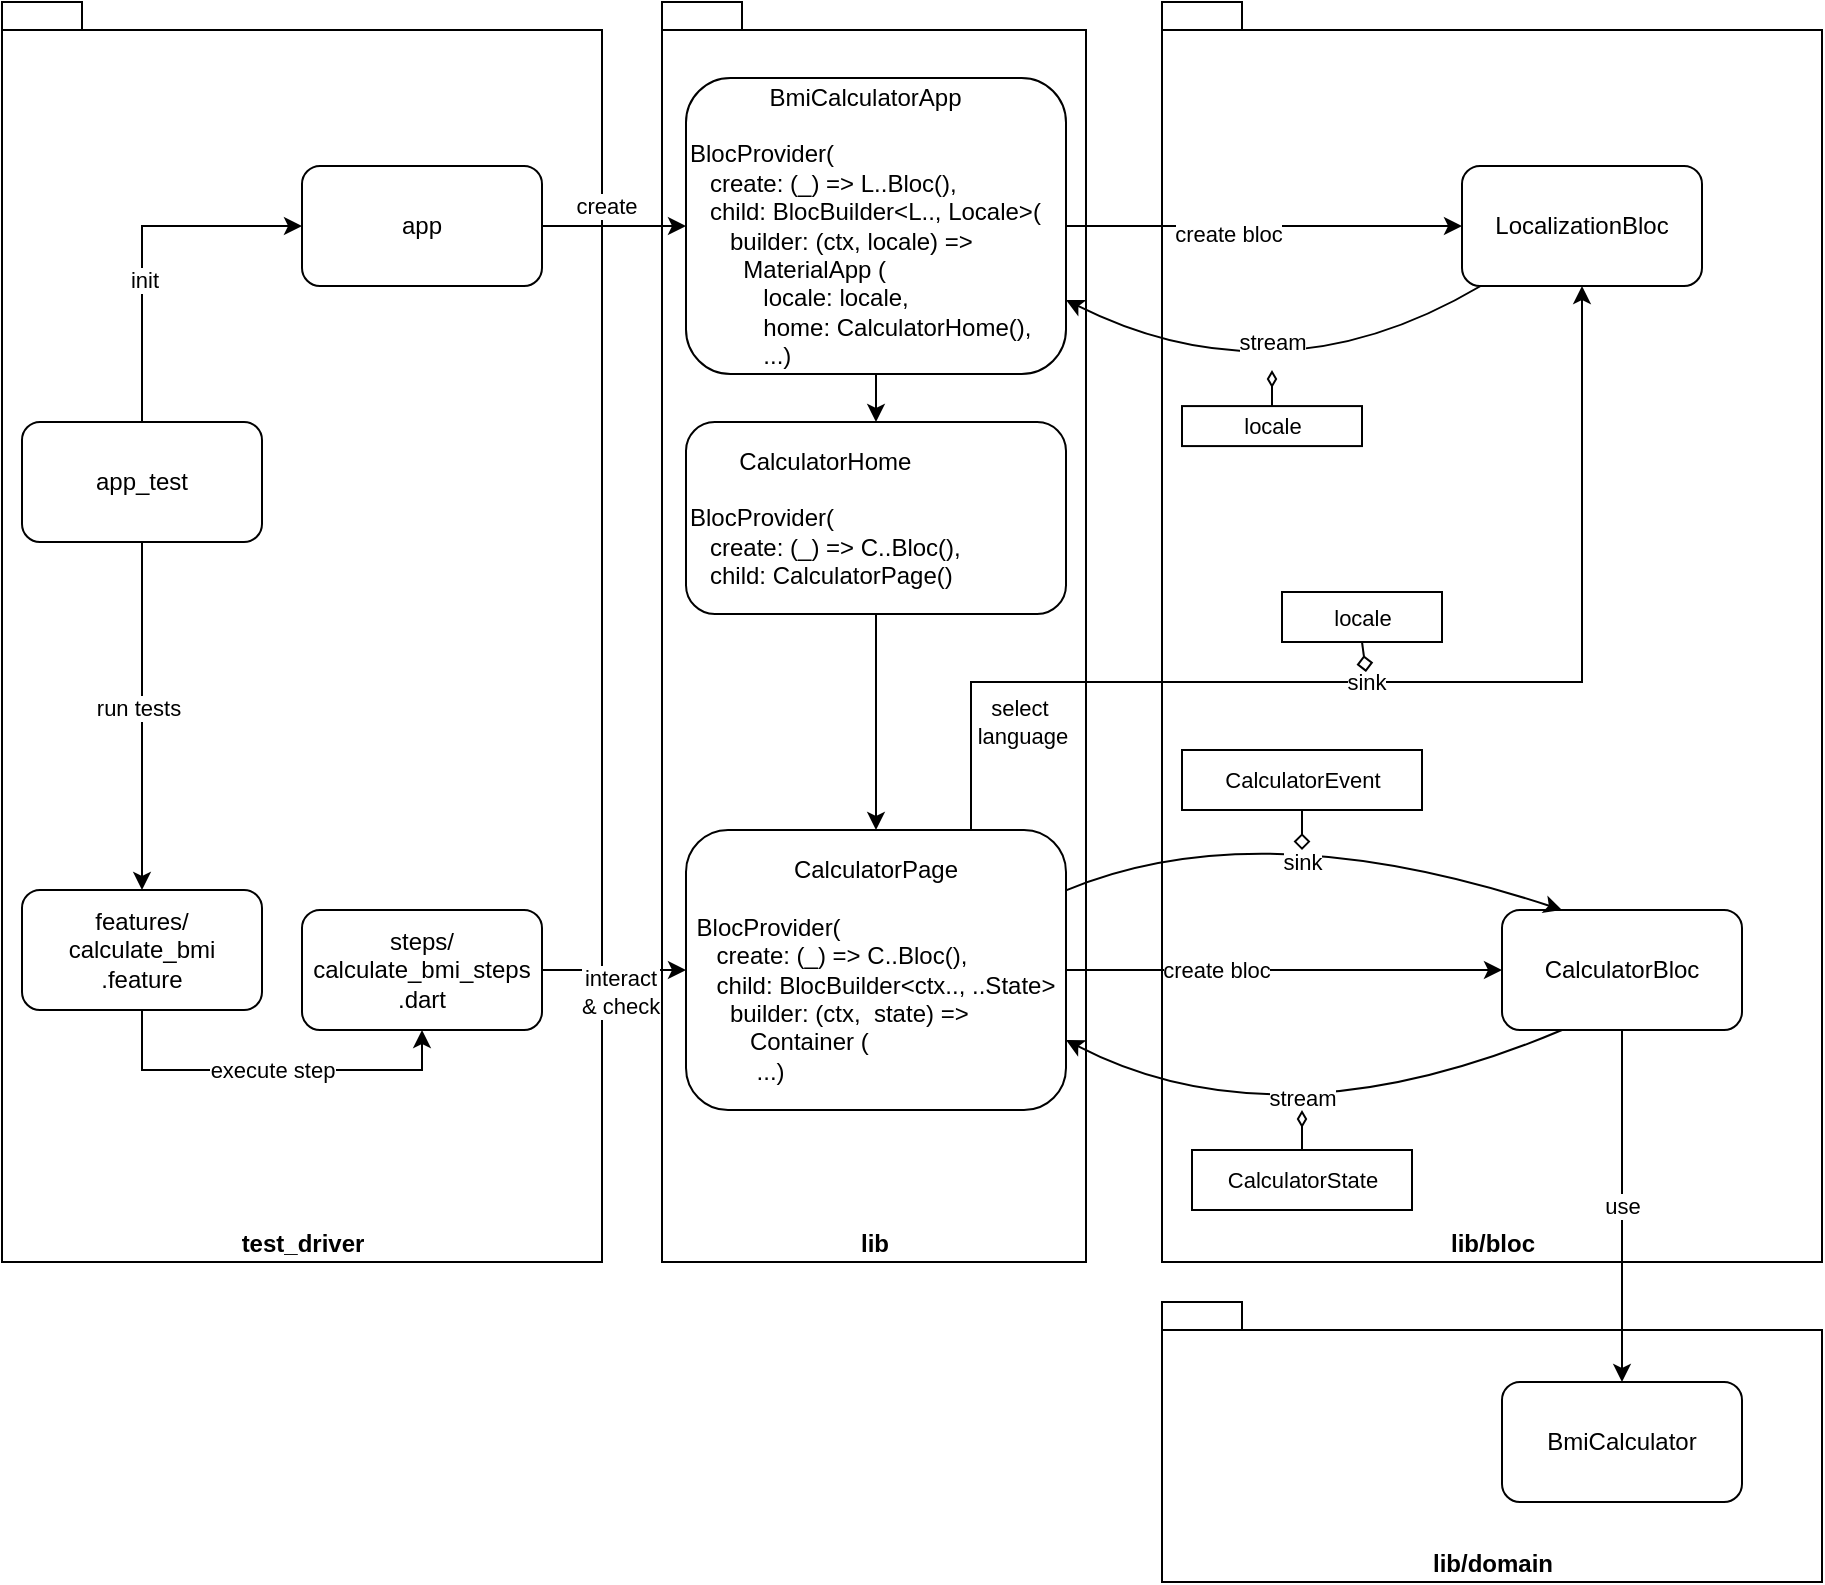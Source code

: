 <mxfile version="13.7.9" type="device"><diagram id="4DY9AL6dR4N06-fON3If" name="Page-1"><mxGraphModel dx="1092" dy="816" grid="1" gridSize="10" guides="1" tooltips="1" connect="1" arrows="1" fold="1" page="1" pageScale="1" pageWidth="827" pageHeight="1169" math="0" shadow="0"><root><mxCell id="0"/><mxCell id="1" parent="0"/><mxCell id="WTaM-rJuRC2N1R0aIPix-10" value="lib" style="shape=folder;fontStyle=1;spacingTop=10;tabWidth=40;tabHeight=14;tabPosition=left;html=1;verticalAlign=bottom;" parent="1" vertex="1"><mxGeometry x="340" width="212" height="630" as="geometry"/></mxCell><mxCell id="8uSKSbnsuFyCZDpR5Abw-17" value="lib/bloc" style="shape=folder;fontStyle=1;spacingTop=10;tabWidth=40;tabHeight=14;tabPosition=left;html=1;verticalAlign=bottom;" parent="1" vertex="1"><mxGeometry x="590" width="330" height="630" as="geometry"/></mxCell><mxCell id="8uSKSbnsuFyCZDpR5Abw-12" value="lib/domain" style="shape=folder;fontStyle=1;spacingTop=10;tabWidth=40;tabHeight=14;tabPosition=left;html=1;verticalAlign=bottom;" parent="1" vertex="1"><mxGeometry x="590" y="650" width="330" height="140" as="geometry"/></mxCell><mxCell id="9mBkomu9EdnXLgmtEmoX-10" value="create bloc" style="edgeStyle=orthogonalEdgeStyle;rounded=0;orthogonalLoop=1;jettySize=auto;html=1;exitX=1;exitY=0.5;exitDx=0;exitDy=0;" parent="1" source="8uSKSbnsuFyCZDpR5Abw-1" target="8uSKSbnsuFyCZDpR5Abw-2" edge="1"><mxGeometry x="-0.31" relative="1" as="geometry"><mxPoint x="538" y="420" as="sourcePoint"/><mxPoint as="offset"/></mxGeometry></mxCell><mxCell id="9mBkomu9EdnXLgmtEmoX-20" value="sink" style="edgeStyle=orthogonalEdgeStyle;rounded=0;orthogonalLoop=1;jettySize=auto;html=1;exitX=0.75;exitY=0;exitDx=0;exitDy=0;" parent="1" source="8uSKSbnsuFyCZDpR5Abw-1" target="9mBkomu9EdnXLgmtEmoX-11" edge="1"><mxGeometry x="-0.061" relative="1" as="geometry"><Array as="points"><mxPoint x="495" y="340"/><mxPoint x="800" y="340"/></Array><mxPoint as="offset"/></mxGeometry></mxCell><mxCell id="9mBkomu9EdnXLgmtEmoX-26" value="select&amp;nbsp;&lt;br&gt;language" style="edgeLabel;html=1;align=center;verticalAlign=middle;resizable=0;points=[];" parent="9mBkomu9EdnXLgmtEmoX-20" vertex="1" connectable="0"><mxGeometry x="-0.813" y="-2" relative="1" as="geometry"><mxPoint x="23.5" as="offset"/></mxGeometry></mxCell><mxCell id="8uSKSbnsuFyCZDpR5Abw-1" value="&lt;div&gt;&lt;span&gt;CalculatorPage&lt;/span&gt;&lt;/div&gt;&lt;div style=&quot;text-align: left&quot;&gt;&lt;br&gt;&lt;/div&gt;&lt;div style=&quot;text-align: left&quot;&gt;BlocProvider(&lt;/div&gt;&lt;div style=&quot;text-align: left&quot;&gt;&amp;nbsp; &amp;nbsp;create: (_) =&amp;gt; C..Bloc(),&lt;br&gt;&lt;/div&gt;&lt;div style=&quot;text-align: left&quot;&gt;&lt;span&gt;&amp;nbsp; &amp;nbsp;child:&amp;nbsp;&lt;/span&gt;BlocBuilder&amp;lt;ctx.., ..State&amp;gt;&lt;/div&gt;&lt;div style=&quot;text-align: left&quot;&gt;&amp;nbsp; &amp;nbsp; &amp;nbsp;builder: (ctx,&amp;nbsp; state) =&amp;gt;&lt;/div&gt;&lt;div style=&quot;text-align: left&quot;&gt;&amp;nbsp; &amp;nbsp; &amp;nbsp; &amp;nbsp; Container (&lt;/div&gt;&lt;div style=&quot;text-align: left&quot;&gt;&lt;span&gt;&amp;nbsp; &amp;nbsp; &amp;nbsp; &amp;nbsp; &amp;nbsp;...)&lt;/span&gt;&lt;br&gt;&lt;/div&gt;" style="rounded=1;whiteSpace=wrap;html=1;" parent="1" vertex="1"><mxGeometry x="352" y="414" width="190" height="140" as="geometry"/></mxCell><mxCell id="8uSKSbnsuFyCZDpR5Abw-2" value="CalculatorBloc" style="rounded=1;whiteSpace=wrap;html=1;" parent="1" vertex="1"><mxGeometry x="760" y="454" width="120" height="60" as="geometry"/></mxCell><mxCell id="8uSKSbnsuFyCZDpR5Abw-3" value="" style="curved=1;endArrow=classic;html=1;entryX=0.25;entryY=0;entryDx=0;entryDy=0;" parent="1" source="8uSKSbnsuFyCZDpR5Abw-1" target="8uSKSbnsuFyCZDpR5Abw-2" edge="1"><mxGeometry width="50" height="50" relative="1" as="geometry"><mxPoint x="538" y="449.714" as="sourcePoint"/><mxPoint x="778" y="404" as="targetPoint"/><Array as="points"><mxPoint x="638" y="404"/></Array></mxGeometry></mxCell><mxCell id="8uSKSbnsuFyCZDpR5Abw-14" value="sink" style="edgeLabel;html=1;align=center;verticalAlign=middle;resizable=0;points=[];" parent="8uSKSbnsuFyCZDpR5Abw-3" vertex="1" connectable="0"><mxGeometry x="-0.124" y="-19" relative="1" as="geometry"><mxPoint x="16.61" y="4.23" as="offset"/></mxGeometry></mxCell><mxCell id="8uSKSbnsuFyCZDpR5Abw-5" value="" style="curved=1;endArrow=classic;html=1;exitX=0.25;exitY=1;exitDx=0;exitDy=0;entryX=1;entryY=0.75;entryDx=0;entryDy=0;" parent="1" source="8uSKSbnsuFyCZDpR5Abw-2" target="8uSKSbnsuFyCZDpR5Abw-1" edge="1"><mxGeometry width="50" height="50" relative="1" as="geometry"><mxPoint x="628" y="634" as="sourcePoint"/><mxPoint x="530" y="514" as="targetPoint"/><Array as="points"><mxPoint x="648" y="574"/></Array></mxGeometry></mxCell><mxCell id="8uSKSbnsuFyCZDpR5Abw-15" value="stream" style="edgeLabel;html=1;align=center;verticalAlign=middle;resizable=0;points=[];" parent="8uSKSbnsuFyCZDpR5Abw-5" vertex="1" connectable="0"><mxGeometry x="0.066" y="-25" relative="1" as="geometry"><mxPoint x="14.22" as="offset"/></mxGeometry></mxCell><mxCell id="8uSKSbnsuFyCZDpR5Abw-7" value="BmiCalculator" style="rounded=1;whiteSpace=wrap;html=1;" parent="1" vertex="1"><mxGeometry x="760" y="690" width="120" height="60" as="geometry"/></mxCell><mxCell id="8uSKSbnsuFyCZDpR5Abw-9" value="use" style="curved=1;endArrow=classic;html=1;entryX=0.5;entryY=0;entryDx=0;entryDy=0;exitX=0.5;exitY=1;exitDx=0;exitDy=0;" parent="1" source="8uSKSbnsuFyCZDpR5Abw-2" target="8uSKSbnsuFyCZDpR5Abw-7" edge="1"><mxGeometry width="50" height="50" relative="1" as="geometry"><mxPoint x="820" y="350" as="sourcePoint"/><mxPoint x="780" y="530" as="targetPoint"/><Array as="points"/></mxGeometry></mxCell><mxCell id="8uSKSbnsuFyCZDpR5Abw-18" value="&lt;span style=&quot;font-size: 11px ; background-color: rgb(255 , 255 , 255)&quot;&gt;CalculatorEvent&lt;/span&gt;" style="html=1;" parent="1" vertex="1"><mxGeometry x="600" y="374" width="120" height="30" as="geometry"/></mxCell><mxCell id="8uSKSbnsuFyCZDpR5Abw-19" value="&lt;span style=&quot;font-size: 11px ; background-color: rgb(255 , 255 , 255)&quot;&gt;CalculatorState&lt;/span&gt;" style="html=1;" parent="1" vertex="1"><mxGeometry x="605" y="574" width="110" height="30" as="geometry"/></mxCell><mxCell id="8uSKSbnsuFyCZDpR5Abw-22" value="" style="endArrow=none;endFill=0;endSize=12;html=1;entryX=0.5;entryY=1;entryDx=0;entryDy=0;startArrow=diamond;startFill=0;" parent="1" target="8uSKSbnsuFyCZDpR5Abw-18" edge="1"><mxGeometry width="160" relative="1" as="geometry"><mxPoint x="660" y="424" as="sourcePoint"/><mxPoint x="810" y="424" as="targetPoint"/></mxGeometry></mxCell><mxCell id="8uSKSbnsuFyCZDpR5Abw-23" value="" style="endArrow=none;endFill=0;endSize=12;html=1;entryX=0.5;entryY=0;entryDx=0;entryDy=0;startArrow=diamondThin;startFill=0;" parent="1" target="8uSKSbnsuFyCZDpR5Abw-19" edge="1"><mxGeometry width="160" relative="1" as="geometry"><mxPoint x="660" y="554" as="sourcePoint"/><mxPoint x="655" y="404" as="targetPoint"/></mxGeometry></mxCell><mxCell id="WTaM-rJuRC2N1R0aIPix-15" value="test_driver" style="shape=folder;fontStyle=1;spacingTop=10;tabWidth=40;tabHeight=14;tabPosition=left;html=1;verticalAlign=bottom;" parent="1" vertex="1"><mxGeometry x="10" width="300" height="630" as="geometry"/></mxCell><mxCell id="WTaM-rJuRC2N1R0aIPix-16" value="app" style="rounded=1;whiteSpace=wrap;html=1;" parent="1" vertex="1"><mxGeometry x="160" y="82" width="120" height="60" as="geometry"/></mxCell><mxCell id="WTaM-rJuRC2N1R0aIPix-17" value="" style="curved=1;endArrow=classic;html=1;exitX=1;exitY=0.5;exitDx=0;exitDy=0;entryX=0;entryY=0.5;entryDx=0;entryDy=0;" parent="1" source="WTaM-rJuRC2N1R0aIPix-16" target="WTaM-rJuRC2N1R0aIPix-19" edge="1"><mxGeometry width="50" height="50" relative="1" as="geometry"><mxPoint x="430" y="192" as="sourcePoint"/><mxPoint x="750" y="192" as="targetPoint"/></mxGeometry></mxCell><mxCell id="WTaM-rJuRC2N1R0aIPix-18" value="create" style="edgeLabel;html=1;align=center;verticalAlign=middle;resizable=0;points=[];" parent="WTaM-rJuRC2N1R0aIPix-17" vertex="1" connectable="0"><mxGeometry x="-0.124" y="-19" relative="1" as="geometry"><mxPoint y="-29" as="offset"/></mxGeometry></mxCell><mxCell id="9mBkomu9EdnXLgmtEmoX-12" style="edgeStyle=orthogonalEdgeStyle;rounded=0;orthogonalLoop=1;jettySize=auto;html=1;exitX=1;exitY=0.5;exitDx=0;exitDy=0;entryX=0;entryY=0.5;entryDx=0;entryDy=0;" parent="1" source="WTaM-rJuRC2N1R0aIPix-19" target="9mBkomu9EdnXLgmtEmoX-11" edge="1"><mxGeometry relative="1" as="geometry"><mxPoint x="538" y="112" as="sourcePoint"/></mxGeometry></mxCell><mxCell id="9mBkomu9EdnXLgmtEmoX-13" value="create bloc" style="edgeLabel;html=1;align=center;verticalAlign=middle;resizable=0;points=[];" parent="9mBkomu9EdnXLgmtEmoX-12" vertex="1" connectable="0"><mxGeometry x="-0.189" y="-4" relative="1" as="geometry"><mxPoint as="offset"/></mxGeometry></mxCell><mxCell id="WTaM-rJuRC2N1R0aIPix-19" value="&lt;div style=&quot;text-align: center&quot;&gt;BmiCalculatorApp&lt;/div&gt;&lt;div&gt;&lt;br&gt;BlocProvider(&lt;/div&gt;&lt;div&gt;&amp;nbsp; &amp;nbsp;create: (_) =&amp;gt; L..Bloc(),&lt;br&gt;&amp;nbsp; &amp;nbsp;child:&amp;nbsp;&lt;span&gt;BlocBuilder&amp;lt;L.., Locale&amp;gt;(&lt;/span&gt;&lt;/div&gt;&lt;div&gt;&amp;nbsp; &amp;nbsp; &amp;nbsp; builder: (ctx, locale) =&amp;gt;&lt;/div&gt;&lt;div&gt;&amp;nbsp; &amp;nbsp; &amp;nbsp; &amp;nbsp; MaterialApp (&lt;/div&gt;&lt;div&gt;&amp;nbsp; &amp;nbsp; &amp;nbsp; &amp;nbsp; &amp;nbsp; &amp;nbsp;locale: locale,&lt;/div&gt;&lt;div&gt;&amp;nbsp; &amp;nbsp; &amp;nbsp; &amp;nbsp; &amp;nbsp; &amp;nbsp;home: CalculatorHome(),&lt;/div&gt;&lt;div&gt;&amp;nbsp; &amp;nbsp; &amp;nbsp; &amp;nbsp; &amp;nbsp; &amp;nbsp;...)&lt;/div&gt;" style="rounded=1;whiteSpace=wrap;html=1;align=left;" parent="1" vertex="1"><mxGeometry x="352" y="38" width="190" height="148" as="geometry"/></mxCell><mxCell id="WTaM-rJuRC2N1R0aIPix-20" value="" style="curved=1;endArrow=classic;html=1;" parent="1" source="WTaM-rJuRC2N1R0aIPix-19" target="9mBkomu9EdnXLgmtEmoX-28" edge="1"><mxGeometry width="50" height="50" relative="1" as="geometry"><mxPoint x="449" y="190" as="sourcePoint"/><mxPoint x="407" y="200" as="targetPoint"/></mxGeometry></mxCell><mxCell id="WTaM-rJuRC2N1R0aIPix-22" value="" style="curved=1;endArrow=classic;html=1;exitX=1;exitY=0.5;exitDx=0;exitDy=0;entryX=0;entryY=0.5;entryDx=0;entryDy=0;" parent="1" source="9mBkomu9EdnXLgmtEmoX-8" target="8uSKSbnsuFyCZDpR5Abw-1" edge="1"><mxGeometry width="50" height="50" relative="1" as="geometry"><mxPoint x="290" y="394" as="sourcePoint"/><mxPoint x="370" y="394" as="targetPoint"/></mxGeometry></mxCell><mxCell id="WTaM-rJuRC2N1R0aIPix-23" value="interact &lt;br&gt;&lt;div style=&quot;text-align: left&quot;&gt;&amp;amp; check&lt;/div&gt;" style="edgeLabel;html=1;align=center;verticalAlign=middle;resizable=0;points=[];" parent="WTaM-rJuRC2N1R0aIPix-22" vertex="1" connectable="0"><mxGeometry x="-0.124" y="-19" relative="1" as="geometry"><mxPoint x="6.78" y="-7.85" as="offset"/></mxGeometry></mxCell><mxCell id="9mBkomu9EdnXLgmtEmoX-4" style="edgeStyle=orthogonalEdgeStyle;rounded=0;orthogonalLoop=1;jettySize=auto;html=1;exitX=0.5;exitY=0;exitDx=0;exitDy=0;entryX=0;entryY=0.5;entryDx=0;entryDy=0;" parent="1" source="9mBkomu9EdnXLgmtEmoX-1" target="WTaM-rJuRC2N1R0aIPix-16" edge="1"><mxGeometry relative="1" as="geometry"><mxPoint x="80" y="132" as="sourcePoint"/></mxGeometry></mxCell><mxCell id="9mBkomu9EdnXLgmtEmoX-6" value="init" style="edgeLabel;html=1;align=center;verticalAlign=middle;resizable=0;points=[];" parent="9mBkomu9EdnXLgmtEmoX-4" vertex="1" connectable="0"><mxGeometry x="-0.2" y="-1" relative="1" as="geometry"><mxPoint as="offset"/></mxGeometry></mxCell><mxCell id="9mBkomu9EdnXLgmtEmoX-5" style="edgeStyle=orthogonalEdgeStyle;rounded=0;orthogonalLoop=1;jettySize=auto;html=1;exitX=0.5;exitY=1;exitDx=0;exitDy=0;entryX=0.5;entryY=0;entryDx=0;entryDy=0;" parent="1" source="9mBkomu9EdnXLgmtEmoX-1" target="9mBkomu9EdnXLgmtEmoX-2" edge="1"><mxGeometry relative="1" as="geometry"><mxPoint x="80" y="330" as="sourcePoint"/></mxGeometry></mxCell><mxCell id="9mBkomu9EdnXLgmtEmoX-7" value="run tests" style="edgeLabel;html=1;align=center;verticalAlign=middle;resizable=0;points=[];" parent="9mBkomu9EdnXLgmtEmoX-5" vertex="1" connectable="0"><mxGeometry x="-0.048" y="-2" relative="1" as="geometry"><mxPoint as="offset"/></mxGeometry></mxCell><mxCell id="9mBkomu9EdnXLgmtEmoX-1" value="app_test" style="rounded=1;whiteSpace=wrap;html=1;" parent="1" vertex="1"><mxGeometry x="20" y="210" width="120" height="60" as="geometry"/></mxCell><mxCell id="9mBkomu9EdnXLgmtEmoX-9" value="execute step" style="edgeStyle=orthogonalEdgeStyle;rounded=0;orthogonalLoop=1;jettySize=auto;html=1;exitX=0.5;exitY=1;exitDx=0;exitDy=0;entryX=0.5;entryY=1;entryDx=0;entryDy=0;" parent="1" source="9mBkomu9EdnXLgmtEmoX-2" target="9mBkomu9EdnXLgmtEmoX-8" edge="1"><mxGeometry relative="1" as="geometry"/></mxCell><mxCell id="9mBkomu9EdnXLgmtEmoX-2" value="features/&lt;br&gt;calculate_bmi&lt;br&gt;.feature" style="rounded=1;whiteSpace=wrap;html=1;" parent="1" vertex="1"><mxGeometry x="20" y="444" width="120" height="60" as="geometry"/></mxCell><mxCell id="9mBkomu9EdnXLgmtEmoX-8" value="steps/&lt;br&gt;calculate_bmi_steps&lt;br&gt;.dart" style="rounded=1;whiteSpace=wrap;html=1;" parent="1" vertex="1"><mxGeometry x="160" y="454" width="120" height="60" as="geometry"/></mxCell><mxCell id="9mBkomu9EdnXLgmtEmoX-11" value="LocalizationBloc" style="rounded=1;whiteSpace=wrap;html=1;" parent="1" vertex="1"><mxGeometry x="740" y="82" width="120" height="60" as="geometry"/></mxCell><mxCell id="9mBkomu9EdnXLgmtEmoX-14" value="" style="curved=1;endArrow=classic;html=1;entryX=1;entryY=0.75;entryDx=0;entryDy=0;" parent="1" source="9mBkomu9EdnXLgmtEmoX-11" target="WTaM-rJuRC2N1R0aIPix-19" edge="1"><mxGeometry width="50" height="50" relative="1" as="geometry"><mxPoint x="788" y="142" as="sourcePoint"/><mxPoint x="538" y="150.4" as="targetPoint"/><Array as="points"><mxPoint x="648" y="202"/></Array></mxGeometry></mxCell><mxCell id="9mBkomu9EdnXLgmtEmoX-15" value="stream" style="edgeLabel;html=1;align=center;verticalAlign=middle;resizable=0;points=[];" parent="9mBkomu9EdnXLgmtEmoX-14" vertex="1" connectable="0"><mxGeometry x="0.066" y="-25" relative="1" as="geometry"><mxPoint x="-6.81" y="-5.96" as="offset"/></mxGeometry></mxCell><mxCell id="9mBkomu9EdnXLgmtEmoX-16" value="&lt;span style=&quot;font-size: 11px ; background-color: rgb(255 , 255 , 255)&quot;&gt;locale&lt;/span&gt;" style="html=1;" parent="1" vertex="1"><mxGeometry x="600" y="202.04" width="90" height="20" as="geometry"/></mxCell><mxCell id="9mBkomu9EdnXLgmtEmoX-17" value="" style="endArrow=none;endFill=0;endSize=12;html=1;entryX=0.5;entryY=0;entryDx=0;entryDy=0;startArrow=diamondThin;startFill=0;" parent="1" target="9mBkomu9EdnXLgmtEmoX-16" edge="1"><mxGeometry width="160" relative="1" as="geometry"><mxPoint x="645" y="184.04" as="sourcePoint"/><mxPoint x="640" y="34.04" as="targetPoint"/></mxGeometry></mxCell><mxCell id="9mBkomu9EdnXLgmtEmoX-23" value="&lt;span style=&quot;font-size: 11px ; background-color: rgb(255 , 255 , 255)&quot;&gt;locale&lt;/span&gt;" style="html=1;" parent="1" vertex="1"><mxGeometry x="650" y="295" width="80" height="25" as="geometry"/></mxCell><mxCell id="9mBkomu9EdnXLgmtEmoX-24" value="" style="endArrow=none;endFill=0;endSize=12;html=1;entryX=0.5;entryY=1;entryDx=0;entryDy=0;startArrow=diamond;startFill=0;" parent="1" target="9mBkomu9EdnXLgmtEmoX-23" edge="1"><mxGeometry width="160" relative="1" as="geometry"><mxPoint x="692" y="335" as="sourcePoint"/><mxPoint x="859" y="332.88" as="targetPoint"/></mxGeometry></mxCell><mxCell id="9mBkomu9EdnXLgmtEmoX-30" value="" style="edgeStyle=orthogonalEdgeStyle;rounded=0;orthogonalLoop=1;jettySize=auto;html=1;exitX=0.5;exitY=1;exitDx=0;exitDy=0;" parent="1" source="9mBkomu9EdnXLgmtEmoX-28" target="8uSKSbnsuFyCZDpR5Abw-1" edge="1"><mxGeometry relative="1" as="geometry"><mxPoint x="447" y="370" as="sourcePoint"/></mxGeometry></mxCell><mxCell id="9mBkomu9EdnXLgmtEmoX-28" value="&lt;div style=&quot;text-align: center&quot;&gt;CalculatorHome&lt;/div&gt;&lt;div&gt;&lt;br&gt;BlocProvider(&lt;/div&gt;&lt;div&gt;&amp;nbsp; &amp;nbsp;create: (_) =&amp;gt; C..Bloc(),&lt;br&gt;&amp;nbsp; &amp;nbsp;child: CalculatorPage()&lt;br&gt;&lt;/div&gt;" style="rounded=1;whiteSpace=wrap;html=1;align=left;" parent="1" vertex="1"><mxGeometry x="352" y="210" width="190" height="96" as="geometry"/></mxCell></root></mxGraphModel></diagram></mxfile>